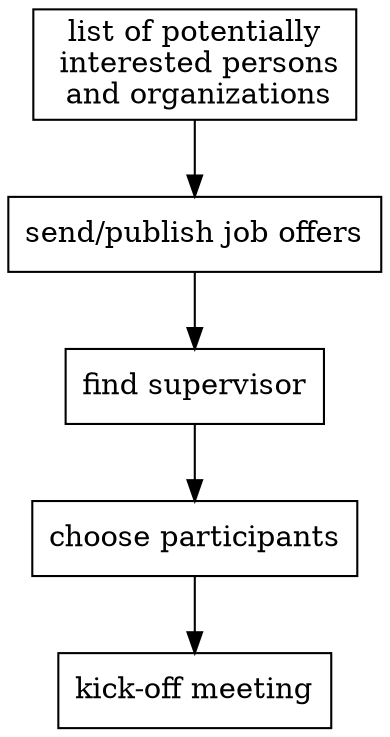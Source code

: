 digraph G {
node [shape=record];
graph [];

	"list of potentially\n interested persons\n and organizations"
	-> "send/publish job offers"
	-> "find supervisor"
	-> "choose participants"
	-> "kick-off meeting";
}